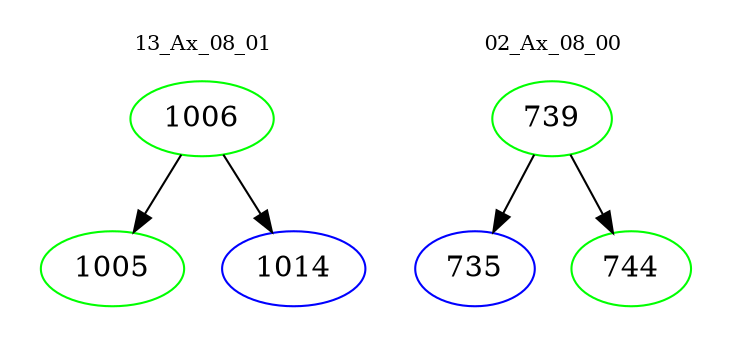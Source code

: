 digraph{
subgraph cluster_0 {
color = white
label = "13_Ax_08_01";
fontsize=10;
T0_1006 [label="1006", color="green"]
T0_1006 -> T0_1005 [color="black"]
T0_1005 [label="1005", color="green"]
T0_1006 -> T0_1014 [color="black"]
T0_1014 [label="1014", color="blue"]
}
subgraph cluster_1 {
color = white
label = "02_Ax_08_00";
fontsize=10;
T1_739 [label="739", color="green"]
T1_739 -> T1_735 [color="black"]
T1_735 [label="735", color="blue"]
T1_739 -> T1_744 [color="black"]
T1_744 [label="744", color="green"]
}
}
